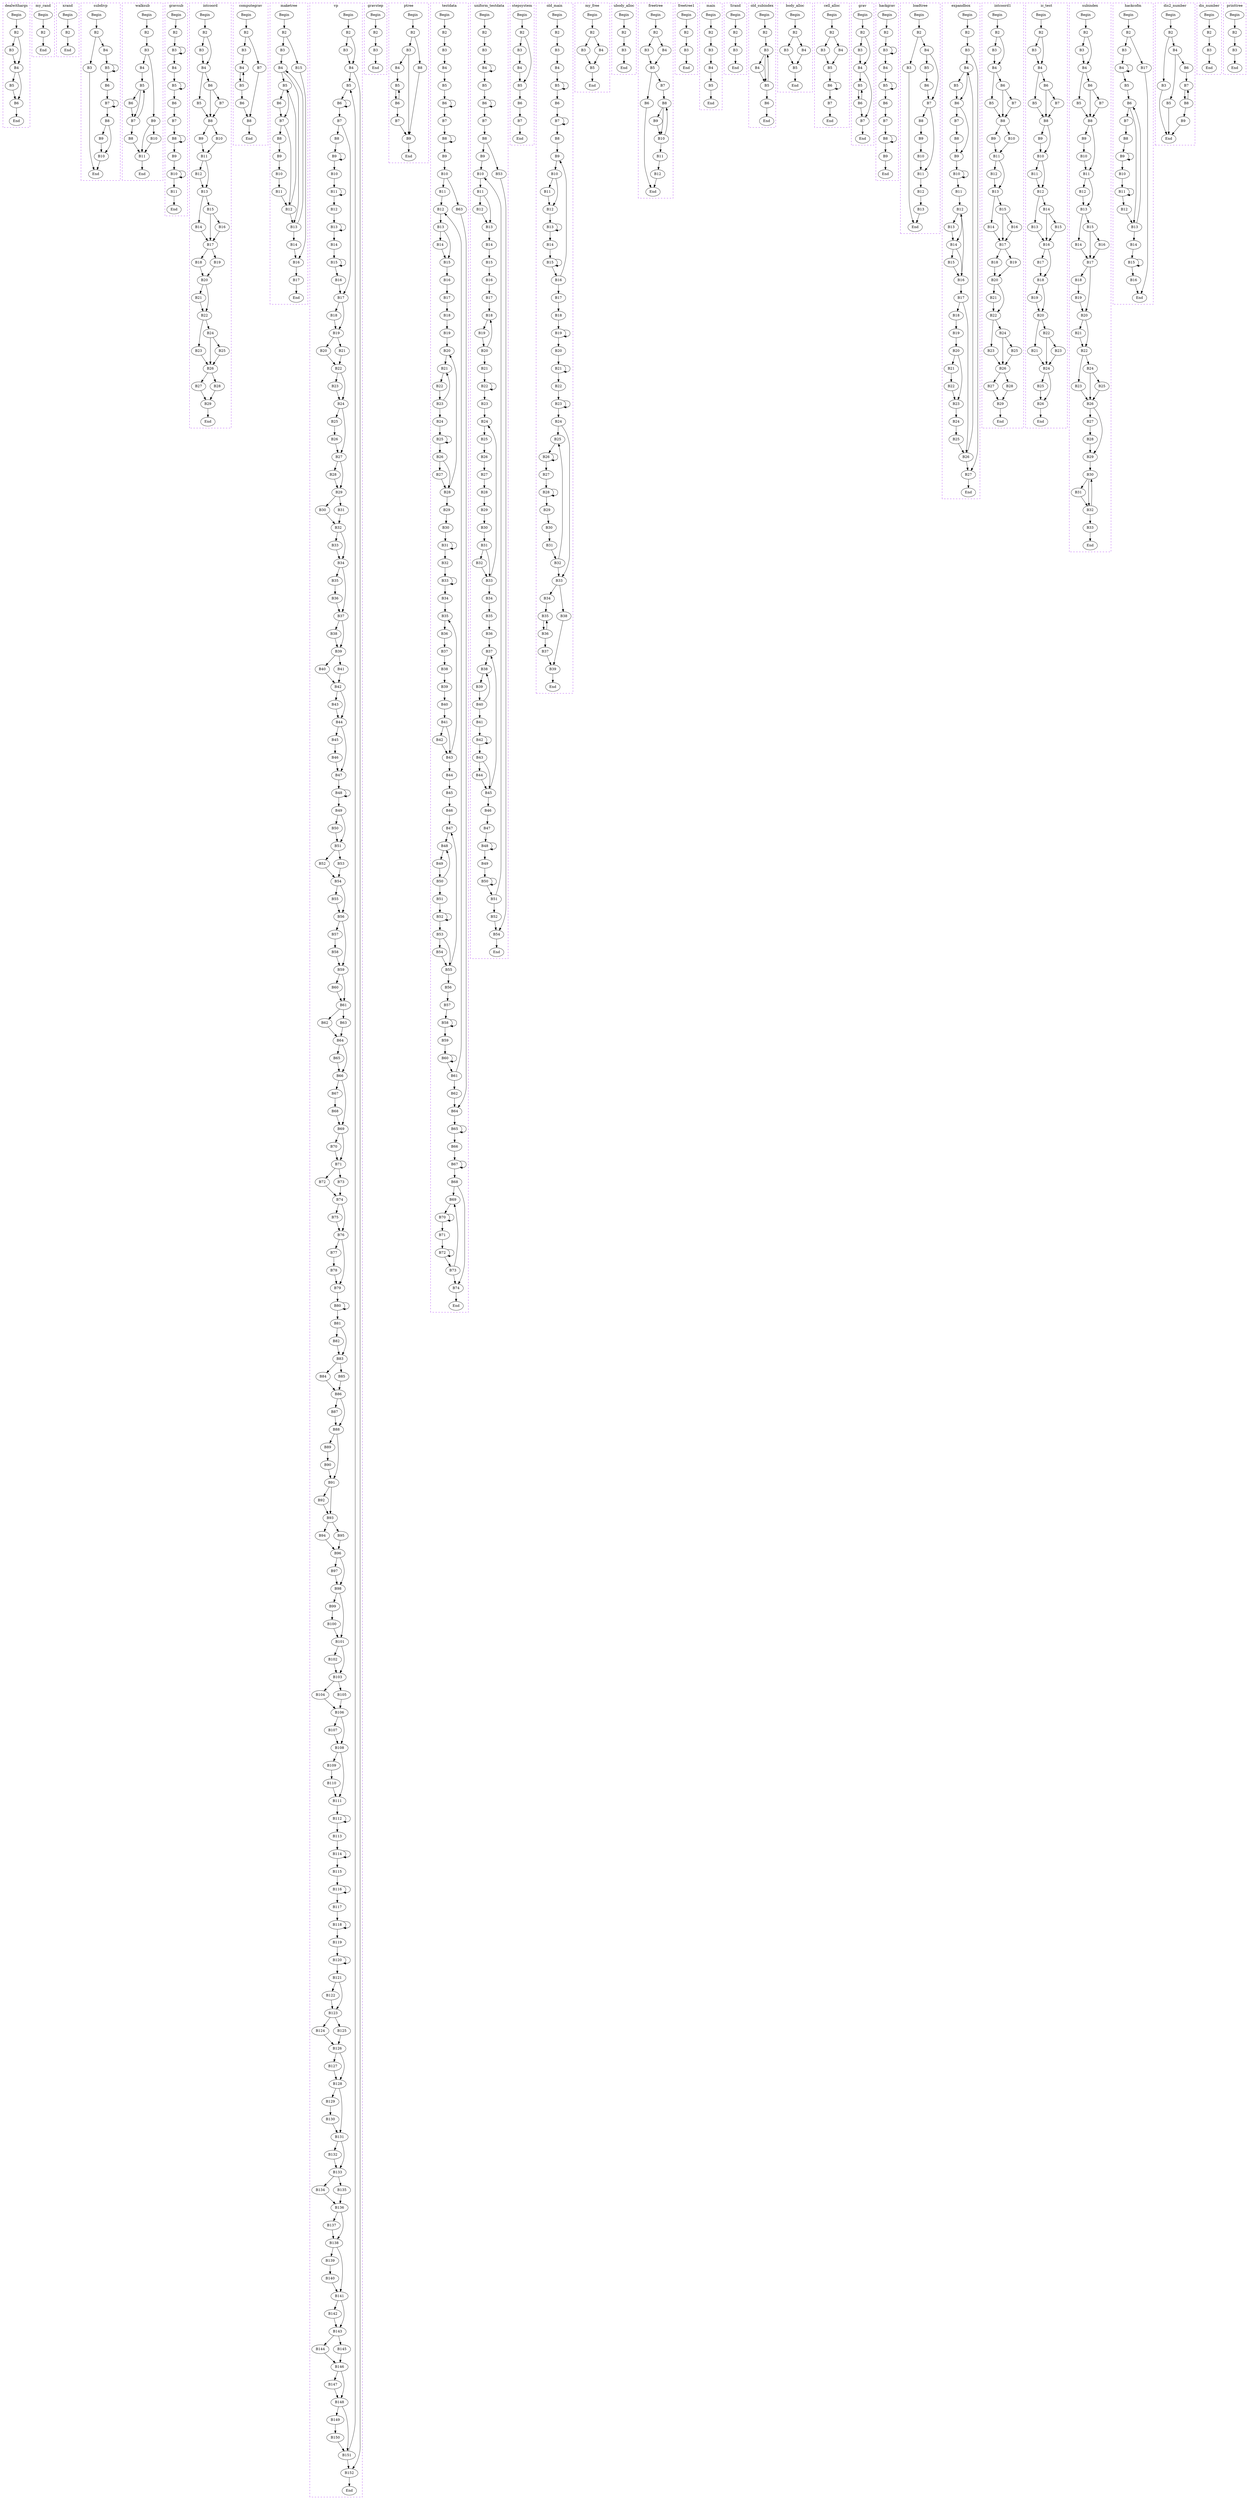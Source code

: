 digraph G{
subgraph cluster_0{
	label = "dealwithargs"	style = "dashed";
	color = purple;
	Node0 [label = "Begin"];
	Node0 -> {Node2 }
	Node1 [label = "End"];
	Node1 -> {}
	Node2 [label = "B2"];
	Node2 -> {Node3 Node4 }
	Node3 [label = "B3"];
	Node3 -> {Node4 }
	Node4 [label = "B4"];
	Node4 -> {Node5 Node6 }
	Node5 [label = "B5"];
	Node5 -> {Node6 }
	Node6 [label = "B6"];
	Node6 -> {Node1 }
 }
subgraph cluster_1{
	label = "my_rand"	style = "dashed";
	color = purple;
	Node7 [label = "Begin"];
	Node7 -> {Node9 }
	Node8 [label = "End"];
	Node8 -> {}
	Node9 [label = "B2"];
	Node9 -> {Node8 }
 }
subgraph cluster_2{
	label = "xrand"	style = "dashed";
	color = purple;
	Node10 [label = "Begin"];
	Node10 -> {Node12 }
	Node11 [label = "End"];
	Node11 -> {}
	Node12 [label = "B2"];
	Node12 -> {Node11 }
 }
subgraph cluster_3{
	label = "subdivp"	style = "dashed";
	color = purple;
	Node13 [label = "Begin"];
	Node13 -> {Node15 }
	Node14 [label = "End"];
	Node14 -> {}
	Node15 [label = "B2"];
	Node15 -> {Node16 Node17 }
	Node16 [label = "B3"];
	Node16 -> {Node14 }
	Node17 [label = "B4"];
	Node17 -> {Node18 }
	Node18 [label = "B5"];
	Node18 -> {Node19 Node18 }
	Node19 [label = "B6"];
	Node19 -> {Node20 }
	Node20 [label = "B7"];
	Node20 -> {Node21 Node20 }
	Node21 [label = "B8"];
	Node21 -> {Node22 Node23 }
	Node22 [label = "B9"];
	Node22 -> {Node23 }
	Node23 [label = "B10"];
	Node23 -> {Node14 }
 }
subgraph cluster_4{
	label = "walksub"	style = "dashed";
	color = purple;
	Node24 [label = "Begin"];
	Node24 -> {Node26 }
	Node25 [label = "End"];
	Node25 -> {}
	Node26 [label = "B2"];
	Node26 -> {Node27 }
	Node27 [label = "B3"];
	Node27 -> {Node28 Node33 }
	Node28 [label = "B4"];
	Node28 -> {Node29 }
	Node29 [label = "B5"];
	Node29 -> {Node30 Node31 }
	Node30 [label = "B6"];
	Node30 -> {Node31 }
	Node31 [label = "B7"];
	Node31 -> {Node32 Node29 }
	Node32 [label = "B8"];
	Node32 -> {Node35 }
	Node33 [label = "B9"];
	Node33 -> {Node34 Node35 }
	Node34 [label = "B10"];
	Node34 -> {Node35 }
	Node35 [label = "B11"];
	Node35 -> {Node25 }
 }
subgraph cluster_5{
	label = "gravsub"	style = "dashed";
	color = purple;
	Node36 [label = "Begin"];
	Node36 -> {Node38 }
	Node37 [label = "End"];
	Node37 -> {}
	Node38 [label = "B2"];
	Node38 -> {Node39 }
	Node39 [label = "B3"];
	Node39 -> {Node40 Node39 }
	Node40 [label = "B4"];
	Node40 -> {Node41 }
	Node41 [label = "B5"];
	Node41 -> {Node42 Node41 }
	Node42 [label = "B6"];
	Node42 -> {Node43 }
	Node43 [label = "B7"];
	Node43 -> {Node44 }
	Node44 [label = "B8"];
	Node44 -> {Node45 Node44 }
	Node45 [label = "B9"];
	Node45 -> {Node46 }
	Node46 [label = "B10"];
	Node46 -> {Node47 Node46 }
	Node47 [label = "B11"];
	Node47 -> {Node37 }
 }
subgraph cluster_6{
	label = "intcoord"	style = "dashed";
	color = purple;
	Node48 [label = "Begin"];
	Node48 -> {Node50 }
	Node49 [label = "End"];
	Node49 -> {}
	Node50 [label = "B2"];
	Node50 -> {Node51 Node52 }
	Node51 [label = "B3"];
	Node51 -> {Node52 }
	Node52 [label = "B4"];
	Node52 -> {Node53 Node54 }
	Node53 [label = "B5"];
	Node53 -> {Node56 }
	Node54 [label = "B6"];
	Node54 -> {Node55 Node56 }
	Node55 [label = "B7"];
	Node55 -> {Node56 }
	Node56 [label = "B8"];
	Node56 -> {Node57 Node58 }
	Node57 [label = "B9"];
	Node57 -> {Node59 }
	Node58 [label = "B10"];
	Node58 -> {Node59 }
	Node59 [label = "B11"];
	Node59 -> {Node60 Node61 }
	Node60 [label = "B12"];
	Node60 -> {Node61 }
	Node61 [label = "B13"];
	Node61 -> {Node62 Node63 }
	Node62 [label = "B14"];
	Node62 -> {Node65 }
	Node63 [label = "B15"];
	Node63 -> {Node64 Node65 }
	Node64 [label = "B16"];
	Node64 -> {Node65 }
	Node65 [label = "B17"];
	Node65 -> {Node66 Node67 }
	Node66 [label = "B18"];
	Node66 -> {Node68 }
	Node67 [label = "B19"];
	Node67 -> {Node68 }
	Node68 [label = "B20"];
	Node68 -> {Node69 Node70 }
	Node69 [label = "B21"];
	Node69 -> {Node70 }
	Node70 [label = "B22"];
	Node70 -> {Node71 Node72 }
	Node71 [label = "B23"];
	Node71 -> {Node74 }
	Node72 [label = "B24"];
	Node72 -> {Node73 Node74 }
	Node73 [label = "B25"];
	Node73 -> {Node74 }
	Node74 [label = "B26"];
	Node74 -> {Node75 Node76 }
	Node75 [label = "B27"];
	Node75 -> {Node77 }
	Node76 [label = "B28"];
	Node76 -> {Node77 }
	Node77 [label = "B29"];
	Node77 -> {Node49 }
 }
subgraph cluster_7{
	label = "computegrav"	style = "dashed";
	color = purple;
	Node78 [label = "Begin"];
	Node78 -> {Node80 }
	Node79 [label = "End"];
	Node79 -> {}
	Node80 [label = "B2"];
	Node80 -> {Node81 Node85 }
	Node81 [label = "B3"];
	Node81 -> {Node82 }
	Node82 [label = "B4"];
	Node82 -> {Node83 }
	Node83 [label = "B5"];
	Node83 -> {Node84 Node82 }
	Node84 [label = "B6"];
	Node84 -> {Node86 }
	Node85 [label = "B7"];
	Node85 -> {Node86 }
	Node86 [label = "B8"];
	Node86 -> {Node79 }
 }
subgraph cluster_8{
	label = "maketree"	style = "dashed";
	color = purple;
	Node87 [label = "Begin"];
	Node87 -> {Node89 }
	Node88 [label = "End"];
	Node88 -> {}
	Node89 [label = "B2"];
	Node89 -> {Node90 Node102 }
	Node90 [label = "B3"];
	Node90 -> {Node91 }
	Node91 [label = "B4"];
	Node91 -> {Node92 Node100 }
	Node92 [label = "B5"];
	Node92 -> {Node93 Node94 }
	Node93 [label = "B6"];
	Node93 -> {Node94 }
	Node94 [label = "B7"];
	Node94 -> {Node95 Node99 }
	Node95 [label = "B8"];
	Node95 -> {Node96 }
	Node96 [label = "B9"];
	Node96 -> {Node97 }
	Node97 [label = "B10"];
	Node97 -> {Node98 }
	Node98 [label = "B11"];
	Node98 -> {Node99 }
	Node99 [label = "B12"];
	Node99 -> {Node100 Node92 }
	Node100 [label = "B13"];
	Node100 -> {Node101 Node91 }
	Node101 [label = "B14"];
	Node101 -> {Node103 }
	Node102 [label = "B15"];
	Node102 -> {Node103 }
	Node103 [label = "B16"];
	Node103 -> {Node104 }
	Node104 [label = "B17"];
	Node104 -> {Node88 }
 }
subgraph cluster_9{
	label = "vp"	style = "dashed";
	color = purple;
	Node105 [label = "Begin"];
	Node105 -> {Node107 }
	Node106 [label = "End"];
	Node106 -> {}
	Node107 [label = "B2"];
	Node107 -> {Node108 Node109 }
	Node108 [label = "B3"];
	Node108 -> {Node109 }
	Node109 [label = "B4"];
	Node109 -> {Node110 Node257 }
	Node110 [label = "B5"];
	Node110 -> {Node111 }
	Node111 [label = "B6"];
	Node111 -> {Node112 Node111 }
	Node112 [label = "B7"];
	Node112 -> {Node113 Node122 }
	Node113 [label = "B8"];
	Node113 -> {Node114 }
	Node114 [label = "B9"];
	Node114 -> {Node115 Node114 }
	Node115 [label = "B10"];
	Node115 -> {Node116 }
	Node116 [label = "B11"];
	Node116 -> {Node117 Node116 }
	Node117 [label = "B12"];
	Node117 -> {Node118 }
	Node118 [label = "B13"];
	Node118 -> {Node119 Node118 }
	Node119 [label = "B14"];
	Node119 -> {Node120 }
	Node120 [label = "B15"];
	Node120 -> {Node121 Node120 }
	Node121 [label = "B16"];
	Node121 -> {Node122 }
	Node122 [label = "B17"];
	Node122 -> {Node123 Node124 }
	Node123 [label = "B18"];
	Node123 -> {Node124 }
	Node124 [label = "B19"];
	Node124 -> {Node125 Node126 }
	Node125 [label = "B20"];
	Node125 -> {Node127 }
	Node126 [label = "B21"];
	Node126 -> {Node127 }
	Node127 [label = "B22"];
	Node127 -> {Node128 Node129 }
	Node128 [label = "B23"];
	Node128 -> {Node129 }
	Node129 [label = "B24"];
	Node129 -> {Node130 Node132 }
	Node130 [label = "B25"];
	Node130 -> {Node131 }
	Node131 [label = "B26"];
	Node131 -> {Node132 }
	Node132 [label = "B27"];
	Node132 -> {Node133 Node134 }
	Node133 [label = "B28"];
	Node133 -> {Node134 }
	Node134 [label = "B29"];
	Node134 -> {Node135 Node136 }
	Node135 [label = "B30"];
	Node135 -> {Node137 }
	Node136 [label = "B31"];
	Node136 -> {Node137 }
	Node137 [label = "B32"];
	Node137 -> {Node138 Node139 }
	Node138 [label = "B33"];
	Node138 -> {Node139 }
	Node139 [label = "B34"];
	Node139 -> {Node140 Node142 }
	Node140 [label = "B35"];
	Node140 -> {Node141 }
	Node141 [label = "B36"];
	Node141 -> {Node142 }
	Node142 [label = "B37"];
	Node142 -> {Node143 Node144 }
	Node143 [label = "B38"];
	Node143 -> {Node144 }
	Node144 [label = "B39"];
	Node144 -> {Node145 Node146 }
	Node145 [label = "B40"];
	Node145 -> {Node147 }
	Node146 [label = "B41"];
	Node146 -> {Node147 }
	Node147 [label = "B42"];
	Node147 -> {Node148 Node149 }
	Node148 [label = "B43"];
	Node148 -> {Node149 }
	Node149 [label = "B44"];
	Node149 -> {Node150 Node152 }
	Node150 [label = "B45"];
	Node150 -> {Node151 }
	Node151 [label = "B46"];
	Node151 -> {Node152 }
	Node152 [label = "B47"];
	Node152 -> {Node153 }
	Node153 [label = "B48"];
	Node153 -> {Node154 Node153 }
	Node154 [label = "B49"];
	Node154 -> {Node155 Node156 }
	Node155 [label = "B50"];
	Node155 -> {Node156 }
	Node156 [label = "B51"];
	Node156 -> {Node157 Node158 }
	Node157 [label = "B52"];
	Node157 -> {Node159 }
	Node158 [label = "B53"];
	Node158 -> {Node159 }
	Node159 [label = "B54"];
	Node159 -> {Node160 Node161 }
	Node160 [label = "B55"];
	Node160 -> {Node161 }
	Node161 [label = "B56"];
	Node161 -> {Node162 Node164 }
	Node162 [label = "B57"];
	Node162 -> {Node163 }
	Node163 [label = "B58"];
	Node163 -> {Node164 }
	Node164 [label = "B59"];
	Node164 -> {Node165 Node166 }
	Node165 [label = "B60"];
	Node165 -> {Node166 }
	Node166 [label = "B61"];
	Node166 -> {Node167 Node168 }
	Node167 [label = "B62"];
	Node167 -> {Node169 }
	Node168 [label = "B63"];
	Node168 -> {Node169 }
	Node169 [label = "B64"];
	Node169 -> {Node170 Node171 }
	Node170 [label = "B65"];
	Node170 -> {Node171 }
	Node171 [label = "B66"];
	Node171 -> {Node172 Node174 }
	Node172 [label = "B67"];
	Node172 -> {Node173 }
	Node173 [label = "B68"];
	Node173 -> {Node174 }
	Node174 [label = "B69"];
	Node174 -> {Node175 Node176 }
	Node175 [label = "B70"];
	Node175 -> {Node176 }
	Node176 [label = "B71"];
	Node176 -> {Node177 Node178 }
	Node177 [label = "B72"];
	Node177 -> {Node179 }
	Node178 [label = "B73"];
	Node178 -> {Node179 }
	Node179 [label = "B74"];
	Node179 -> {Node180 Node181 }
	Node180 [label = "B75"];
	Node180 -> {Node181 }
	Node181 [label = "B76"];
	Node181 -> {Node182 Node184 }
	Node182 [label = "B77"];
	Node182 -> {Node183 }
	Node183 [label = "B78"];
	Node183 -> {Node184 }
	Node184 [label = "B79"];
	Node184 -> {Node185 }
	Node185 [label = "B80"];
	Node185 -> {Node186 Node185 }
	Node186 [label = "B81"];
	Node186 -> {Node187 Node188 }
	Node187 [label = "B82"];
	Node187 -> {Node188 }
	Node188 [label = "B83"];
	Node188 -> {Node189 Node190 }
	Node189 [label = "B84"];
	Node189 -> {Node191 }
	Node190 [label = "B85"];
	Node190 -> {Node191 }
	Node191 [label = "B86"];
	Node191 -> {Node192 Node193 }
	Node192 [label = "B87"];
	Node192 -> {Node193 }
	Node193 [label = "B88"];
	Node193 -> {Node194 Node196 }
	Node194 [label = "B89"];
	Node194 -> {Node195 }
	Node195 [label = "B90"];
	Node195 -> {Node196 }
	Node196 [label = "B91"];
	Node196 -> {Node197 Node198 }
	Node197 [label = "B92"];
	Node197 -> {Node198 }
	Node198 [label = "B93"];
	Node198 -> {Node199 Node200 }
	Node199 [label = "B94"];
	Node199 -> {Node201 }
	Node200 [label = "B95"];
	Node200 -> {Node201 }
	Node201 [label = "B96"];
	Node201 -> {Node202 Node203 }
	Node202 [label = "B97"];
	Node202 -> {Node203 }
	Node203 [label = "B98"];
	Node203 -> {Node204 Node206 }
	Node204 [label = "B99"];
	Node204 -> {Node205 }
	Node205 [label = "B100"];
	Node205 -> {Node206 }
	Node206 [label = "B101"];
	Node206 -> {Node207 Node208 }
	Node207 [label = "B102"];
	Node207 -> {Node208 }
	Node208 [label = "B103"];
	Node208 -> {Node209 Node210 }
	Node209 [label = "B104"];
	Node209 -> {Node211 }
	Node210 [label = "B105"];
	Node210 -> {Node211 }
	Node211 [label = "B106"];
	Node211 -> {Node212 Node213 }
	Node212 [label = "B107"];
	Node212 -> {Node213 }
	Node213 [label = "B108"];
	Node213 -> {Node214 Node216 }
	Node214 [label = "B109"];
	Node214 -> {Node215 }
	Node215 [label = "B110"];
	Node215 -> {Node216 }
	Node216 [label = "B111"];
	Node216 -> {Node217 }
	Node217 [label = "B112"];
	Node217 -> {Node218 Node217 }
	Node218 [label = "B113"];
	Node218 -> {Node219 }
	Node219 [label = "B114"];
	Node219 -> {Node220 Node219 }
	Node220 [label = "B115"];
	Node220 -> {Node221 }
	Node221 [label = "B116"];
	Node221 -> {Node222 Node221 }
	Node222 [label = "B117"];
	Node222 -> {Node223 }
	Node223 [label = "B118"];
	Node223 -> {Node224 Node223 }
	Node224 [label = "B119"];
	Node224 -> {Node225 }
	Node225 [label = "B120"];
	Node225 -> {Node226 Node225 }
	Node226 [label = "B121"];
	Node226 -> {Node227 Node228 }
	Node227 [label = "B122"];
	Node227 -> {Node228 }
	Node228 [label = "B123"];
	Node228 -> {Node229 Node230 }
	Node229 [label = "B124"];
	Node229 -> {Node231 }
	Node230 [label = "B125"];
	Node230 -> {Node231 }
	Node231 [label = "B126"];
	Node231 -> {Node232 Node233 }
	Node232 [label = "B127"];
	Node232 -> {Node233 }
	Node233 [label = "B128"];
	Node233 -> {Node234 Node236 }
	Node234 [label = "B129"];
	Node234 -> {Node235 }
	Node235 [label = "B130"];
	Node235 -> {Node236 }
	Node236 [label = "B131"];
	Node236 -> {Node237 Node238 }
	Node237 [label = "B132"];
	Node237 -> {Node238 }
	Node238 [label = "B133"];
	Node238 -> {Node239 Node240 }
	Node239 [label = "B134"];
	Node239 -> {Node241 }
	Node240 [label = "B135"];
	Node240 -> {Node241 }
	Node241 [label = "B136"];
	Node241 -> {Node242 Node243 }
	Node242 [label = "B137"];
	Node242 -> {Node243 }
	Node243 [label = "B138"];
	Node243 -> {Node244 Node246 }
	Node244 [label = "B139"];
	Node244 -> {Node245 }
	Node245 [label = "B140"];
	Node245 -> {Node246 }
	Node246 [label = "B141"];
	Node246 -> {Node247 Node248 }
	Node247 [label = "B142"];
	Node247 -> {Node248 }
	Node248 [label = "B143"];
	Node248 -> {Node249 Node250 }
	Node249 [label = "B144"];
	Node249 -> {Node251 }
	Node250 [label = "B145"];
	Node250 -> {Node251 }
	Node251 [label = "B146"];
	Node251 -> {Node252 Node253 }
	Node252 [label = "B147"];
	Node252 -> {Node253 }
	Node253 [label = "B148"];
	Node253 -> {Node254 Node256 }
	Node254 [label = "B149"];
	Node254 -> {Node255 }
	Node255 [label = "B150"];
	Node255 -> {Node256 }
	Node256 [label = "B151"];
	Node256 -> {Node257 Node110 }
	Node257 [label = "B152"];
	Node257 -> {Node106 }
 }
subgraph cluster_10{
	label = "gravstep"	style = "dashed";
	color = purple;
	Node258 [label = "Begin"];
	Node258 -> {Node260 }
	Node259 [label = "End"];
	Node259 -> {}
	Node260 [label = "B2"];
	Node260 -> {Node261 }
	Node261 [label = "B3"];
	Node261 -> {Node259 }
 }
subgraph cluster_11{
	label = "ptree"	style = "dashed";
	color = purple;
	Node262 [label = "Begin"];
	Node262 -> {Node264 }
	Node263 [label = "End"];
	Node263 -> {}
	Node264 [label = "B2"];
	Node264 -> {Node265 Node270 }
	Node265 [label = "B3"];
	Node265 -> {Node266 Node271 }
	Node266 [label = "B4"];
	Node266 -> {Node267 }
	Node267 [label = "B5"];
	Node267 -> {Node268 }
	Node268 [label = "B6"];
	Node268 -> {Node269 Node267 }
	Node269 [label = "B7"];
	Node269 -> {Node271 }
	Node270 [label = "B8"];
	Node270 -> {Node271 }
	Node271 [label = "B9"];
	Node271 -> {Node263 }
 }
subgraph cluster_12{
	label = "testdata"	style = "dashed";
	color = purple;
	Node272 [label = "Begin"];
	Node272 -> {Node274 }
	Node273 [label = "End"];
	Node273 -> {}
	Node274 [label = "B2"];
	Node274 -> {Node275 }
	Node275 [label = "B3"];
	Node275 -> {Node276 }
	Node276 [label = "B4"];
	Node276 -> {Node277 }
	Node277 [label = "B5"];
	Node277 -> {Node278 }
	Node278 [label = "B6"];
	Node278 -> {Node279 Node278 }
	Node279 [label = "B7"];
	Node279 -> {Node280 }
	Node280 [label = "B8"];
	Node280 -> {Node281 Node280 }
	Node281 [label = "B9"];
	Node281 -> {Node282 }
	Node282 [label = "B10"];
	Node282 -> {Node283 Node335 }
	Node283 [label = "B11"];
	Node283 -> {Node284 }
	Node284 [label = "B12"];
	Node284 -> {Node285 }
	Node285 [label = "B13"];
	Node285 -> {Node286 Node287 }
	Node286 [label = "B14"];
	Node286 -> {Node287 }
	Node287 [label = "B15"];
	Node287 -> {Node288 }
	Node288 [label = "B16"];
	Node288 -> {Node289 }
	Node289 [label = "B17"];
	Node289 -> {Node290 }
	Node290 [label = "B18"];
	Node290 -> {Node291 }
	Node291 [label = "B19"];
	Node291 -> {Node292 }
	Node292 [label = "B20"];
	Node292 -> {Node293 }
	Node293 [label = "B21"];
	Node293 -> {Node294 }
	Node294 [label = "B22"];
	Node294 -> {Node295 }
	Node295 [label = "B23"];
	Node295 -> {Node296 Node293 }
	Node296 [label = "B24"];
	Node296 -> {Node297 }
	Node297 [label = "B25"];
	Node297 -> {Node298 Node297 }
	Node298 [label = "B26"];
	Node298 -> {Node299 Node300 }
	Node299 [label = "B27"];
	Node299 -> {Node300 }
	Node300 [label = "B28"];
	Node300 -> {Node301 Node292 }
	Node301 [label = "B29"];
	Node301 -> {Node302 }
	Node302 [label = "B30"];
	Node302 -> {Node303 }
	Node303 [label = "B31"];
	Node303 -> {Node304 Node303 }
	Node304 [label = "B32"];
	Node304 -> {Node305 }
	Node305 [label = "B33"];
	Node305 -> {Node306 Node305 }
	Node306 [label = "B34"];
	Node306 -> {Node307 }
	Node307 [label = "B35"];
	Node307 -> {Node308 }
	Node308 [label = "B36"];
	Node308 -> {Node309 }
	Node309 [label = "B37"];
	Node309 -> {Node310 }
	Node310 [label = "B38"];
	Node310 -> {Node311 }
	Node311 [label = "B39"];
	Node311 -> {Node312 }
	Node312 [label = "B40"];
	Node312 -> {Node313 }
	Node313 [label = "B41"];
	Node313 -> {Node314 Node315 }
	Node314 [label = "B42"];
	Node314 -> {Node315 }
	Node315 [label = "B43"];
	Node315 -> {Node316 Node307 }
	Node316 [label = "B44"];
	Node316 -> {Node317 }
	Node317 [label = "B45"];
	Node317 -> {Node318 }
	Node318 [label = "B46"];
	Node318 -> {Node319 }
	Node319 [label = "B47"];
	Node319 -> {Node320 }
	Node320 [label = "B48"];
	Node320 -> {Node321 }
	Node321 [label = "B49"];
	Node321 -> {Node322 }
	Node322 [label = "B50"];
	Node322 -> {Node323 Node320 }
	Node323 [label = "B51"];
	Node323 -> {Node324 }
	Node324 [label = "B52"];
	Node324 -> {Node325 Node324 }
	Node325 [label = "B53"];
	Node325 -> {Node326 Node327 }
	Node326 [label = "B54"];
	Node326 -> {Node327 }
	Node327 [label = "B55"];
	Node327 -> {Node328 Node319 }
	Node328 [label = "B56"];
	Node328 -> {Node329 }
	Node329 [label = "B57"];
	Node329 -> {Node330 }
	Node330 [label = "B58"];
	Node330 -> {Node331 Node330 }
	Node331 [label = "B59"];
	Node331 -> {Node332 }
	Node332 [label = "B60"];
	Node332 -> {Node333 Node332 }
	Node333 [label = "B61"];
	Node333 -> {Node334 Node284 }
	Node334 [label = "B62"];
	Node334 -> {Node336 }
	Node335 [label = "B63"];
	Node335 -> {Node336 }
	Node336 [label = "B64"];
	Node336 -> {Node337 }
	Node337 [label = "B65"];
	Node337 -> {Node338 Node337 }
	Node338 [label = "B66"];
	Node338 -> {Node339 }
	Node339 [label = "B67"];
	Node339 -> {Node340 Node339 }
	Node340 [label = "B68"];
	Node340 -> {Node341 Node346 }
	Node341 [label = "B69"];
	Node341 -> {Node342 }
	Node342 [label = "B70"];
	Node342 -> {Node343 Node342 }
	Node343 [label = "B71"];
	Node343 -> {Node344 }
	Node344 [label = "B72"];
	Node344 -> {Node345 Node344 }
	Node345 [label = "B73"];
	Node345 -> {Node346 Node341 }
	Node346 [label = "B74"];
	Node346 -> {Node273 }
 }
subgraph cluster_13{
	label = "uniform_testdata"	style = "dashed";
	color = purple;
	Node347 [label = "Begin"];
	Node347 -> {Node349 }
	Node348 [label = "End"];
	Node348 -> {}
	Node349 [label = "B2"];
	Node349 -> {Node350 }
	Node350 [label = "B3"];
	Node350 -> {Node351 }
	Node351 [label = "B4"];
	Node351 -> {Node352 Node351 }
	Node352 [label = "B5"];
	Node352 -> {Node353 }
	Node353 [label = "B6"];
	Node353 -> {Node354 Node353 }
	Node354 [label = "B7"];
	Node354 -> {Node355 }
	Node355 [label = "B8"];
	Node355 -> {Node356 Node400 }
	Node356 [label = "B9"];
	Node356 -> {Node357 }
	Node357 [label = "B10"];
	Node357 -> {Node358 }
	Node358 [label = "B11"];
	Node358 -> {Node359 Node360 }
	Node359 [label = "B12"];
	Node359 -> {Node360 }
	Node360 [label = "B13"];
	Node360 -> {Node361 }
	Node361 [label = "B14"];
	Node361 -> {Node362 }
	Node362 [label = "B15"];
	Node362 -> {Node363 }
	Node363 [label = "B16"];
	Node363 -> {Node364 }
	Node364 [label = "B17"];
	Node364 -> {Node365 }
	Node365 [label = "B18"];
	Node365 -> {Node366 }
	Node366 [label = "B19"];
	Node366 -> {Node367 }
	Node367 [label = "B20"];
	Node367 -> {Node368 Node365 }
	Node368 [label = "B21"];
	Node368 -> {Node369 }
	Node369 [label = "B22"];
	Node369 -> {Node370 Node369 }
	Node370 [label = "B23"];
	Node370 -> {Node371 }
	Node371 [label = "B24"];
	Node371 -> {Node372 }
	Node372 [label = "B25"];
	Node372 -> {Node373 }
	Node373 [label = "B26"];
	Node373 -> {Node374 }
	Node374 [label = "B27"];
	Node374 -> {Node375 }
	Node375 [label = "B28"];
	Node375 -> {Node376 }
	Node376 [label = "B29"];
	Node376 -> {Node377 }
	Node377 [label = "B30"];
	Node377 -> {Node378 }
	Node378 [label = "B31"];
	Node378 -> {Node379 Node380 }
	Node379 [label = "B32"];
	Node379 -> {Node380 }
	Node380 [label = "B33"];
	Node380 -> {Node381 Node371 }
	Node381 [label = "B34"];
	Node381 -> {Node382 }
	Node382 [label = "B35"];
	Node382 -> {Node383 }
	Node383 [label = "B36"];
	Node383 -> {Node384 }
	Node384 [label = "B37"];
	Node384 -> {Node385 }
	Node385 [label = "B38"];
	Node385 -> {Node386 }
	Node386 [label = "B39"];
	Node386 -> {Node387 }
	Node387 [label = "B40"];
	Node387 -> {Node388 Node385 }
	Node388 [label = "B41"];
	Node388 -> {Node389 }
	Node389 [label = "B42"];
	Node389 -> {Node390 Node389 }
	Node390 [label = "B43"];
	Node390 -> {Node391 Node392 }
	Node391 [label = "B44"];
	Node391 -> {Node392 }
	Node392 [label = "B45"];
	Node392 -> {Node393 Node384 }
	Node393 [label = "B46"];
	Node393 -> {Node394 }
	Node394 [label = "B47"];
	Node394 -> {Node395 }
	Node395 [label = "B48"];
	Node395 -> {Node396 Node395 }
	Node396 [label = "B49"];
	Node396 -> {Node397 }
	Node397 [label = "B50"];
	Node397 -> {Node398 Node397 }
	Node398 [label = "B51"];
	Node398 -> {Node399 Node357 }
	Node399 [label = "B52"];
	Node399 -> {Node401 }
	Node400 [label = "B53"];
	Node400 -> {Node401 }
	Node401 [label = "B54"];
	Node401 -> {Node348 }
 }
subgraph cluster_14{
	label = "stepsystem"	style = "dashed";
	color = purple;
	Node402 [label = "Begin"];
	Node402 -> {Node404 }
	Node403 [label = "End"];
	Node403 -> {}
	Node404 [label = "B2"];
	Node404 -> {Node405 Node407 }
	Node405 [label = "B3"];
	Node405 -> {Node406 }
	Node406 [label = "B4"];
	Node406 -> {Node407 }
	Node407 [label = "B5"];
	Node407 -> {Node408 }
	Node408 [label = "B6"];
	Node408 -> {Node409 }
	Node409 [label = "B7"];
	Node409 -> {Node403 }
 }
subgraph cluster_15{
	label = "old_main"	style = "dashed";
	color = purple;
	Node410 [label = "Begin"];
	Node410 -> {Node412 }
	Node411 [label = "End"];
	Node411 -> {}
	Node412 [label = "B2"];
	Node412 -> {Node413 }
	Node413 [label = "B3"];
	Node413 -> {Node414 }
	Node414 [label = "B4"];
	Node414 -> {Node415 }
	Node415 [label = "B5"];
	Node415 -> {Node416 Node415 }
	Node416 [label = "B6"];
	Node416 -> {Node417 }
	Node417 [label = "B7"];
	Node417 -> {Node418 Node417 }
	Node418 [label = "B8"];
	Node418 -> {Node419 }
	Node419 [label = "B9"];
	Node419 -> {Node420 }
	Node420 [label = "B10"];
	Node420 -> {Node421 Node422 }
	Node421 [label = "B11"];
	Node421 -> {Node422 }
	Node422 [label = "B12"];
	Node422 -> {Node423 }
	Node423 [label = "B13"];
	Node423 -> {Node424 Node423 }
	Node424 [label = "B14"];
	Node424 -> {Node425 }
	Node425 [label = "B15"];
	Node425 -> {Node426 Node425 }
	Node426 [label = "B16"];
	Node426 -> {Node427 Node419 }
	Node427 [label = "B17"];
	Node427 -> {Node428 }
	Node428 [label = "B18"];
	Node428 -> {Node429 }
	Node429 [label = "B19"];
	Node429 -> {Node430 Node429 }
	Node430 [label = "B20"];
	Node430 -> {Node431 }
	Node431 [label = "B21"];
	Node431 -> {Node432 Node431 }
	Node432 [label = "B22"];
	Node432 -> {Node433 }
	Node433 [label = "B23"];
	Node433 -> {Node434 Node433 }
	Node434 [label = "B24"];
	Node434 -> {Node435 Node443 }
	Node435 [label = "B25"];
	Node435 -> {Node436 }
	Node436 [label = "B26"];
	Node436 -> {Node437 Node436 }
	Node437 [label = "B27"];
	Node437 -> {Node438 }
	Node438 [label = "B28"];
	Node438 -> {Node439 Node438 }
	Node439 [label = "B29"];
	Node439 -> {Node440 }
	Node440 [label = "B30"];
	Node440 -> {Node441 }
	Node441 [label = "B31"];
	Node441 -> {Node442 }
	Node442 [label = "B32"];
	Node442 -> {Node443 Node435 }
	Node443 [label = "B33"];
	Node443 -> {Node444 Node448 }
	Node444 [label = "B34"];
	Node444 -> {Node445 }
	Node445 [label = "B35"];
	Node445 -> {Node446 }
	Node446 [label = "B36"];
	Node446 -> {Node447 Node445 }
	Node447 [label = "B37"];
	Node447 -> {Node449 }
	Node448 [label = "B38"];
	Node448 -> {Node449 }
	Node449 [label = "B39"];
	Node449 -> {Node411 }
 }
subgraph cluster_16{
	label = "my_free"	style = "dashed";
	color = purple;
	Node450 [label = "Begin"];
	Node450 -> {Node452 }
	Node451 [label = "End"];
	Node451 -> {}
	Node452 [label = "B2"];
	Node452 -> {Node453 Node454 }
	Node453 [label = "B3"];
	Node453 -> {Node455 }
	Node454 [label = "B4"];
	Node454 -> {Node455 }
	Node455 [label = "B5"];
	Node455 -> {Node451 }
 }
subgraph cluster_17{
	label = "ubody_alloc"	style = "dashed";
	color = purple;
	Node456 [label = "Begin"];
	Node456 -> {Node458 }
	Node457 [label = "End"];
	Node457 -> {}
	Node458 [label = "B2"];
	Node458 -> {Node459 }
	Node459 [label = "B3"];
	Node459 -> {Node457 }
 }
subgraph cluster_18{
	label = "freetree"	style = "dashed";
	color = purple;
	Node460 [label = "Begin"];
	Node460 -> {Node462 }
	Node461 [label = "End"];
	Node461 -> {}
	Node462 [label = "B2"];
	Node462 -> {Node463 Node464 }
	Node463 [label = "B3"];
	Node463 -> {Node465 }
	Node464 [label = "B4"];
	Node464 -> {Node465 }
	Node465 [label = "B5"];
	Node465 -> {Node466 Node467 }
	Node466 [label = "B6"];
	Node466 -> {Node461 }
	Node467 [label = "B7"];
	Node467 -> {Node468 }
	Node468 [label = "B8"];
	Node468 -> {Node469 Node470 }
	Node469 [label = "B9"];
	Node469 -> {Node470 }
	Node470 [label = "B10"];
	Node470 -> {Node471 Node468 }
	Node471 [label = "B11"];
	Node471 -> {Node472 }
	Node472 [label = "B12"];
	Node472 -> {Node461 }
 }
subgraph cluster_19{
	label = "freetree1"	style = "dashed";
	color = purple;
	Node473 [label = "Begin"];
	Node473 -> {Node475 }
	Node474 [label = "End"];
	Node474 -> {}
	Node475 [label = "B2"];
	Node475 -> {Node476 }
	Node476 [label = "B3"];
	Node476 -> {Node474 }
 }
subgraph cluster_20{
	label = "main"	style = "dashed";
	color = purple;
	Node477 [label = "Begin"];
	Node477 -> {Node479 }
	Node478 [label = "End"];
	Node478 -> {}
	Node479 [label = "B2"];
	Node479 -> {Node480 }
	Node480 [label = "B3"];
	Node480 -> {Node481 }
	Node481 [label = "B4"];
	Node481 -> {Node482 }
	Node482 [label = "B5"];
	Node482 -> {Node478 }
 }
subgraph cluster_21{
	label = "Srand"	style = "dashed";
	color = purple;
	Node483 [label = "Begin"];
	Node483 -> {Node485 }
	Node484 [label = "End"];
	Node484 -> {}
	Node485 [label = "B2"];
	Node485 -> {Node486 }
	Node486 [label = "B3"];
	Node486 -> {Node484 }
 }
subgraph cluster_22{
	label = "old_subindex"	style = "dashed";
	color = purple;
	Node487 [label = "Begin"];
	Node487 -> {Node489 }
	Node488 [label = "End"];
	Node488 -> {}
	Node489 [label = "B2"];
	Node489 -> {Node490 }
	Node490 [label = "B3"];
	Node490 -> {Node491 Node492 }
	Node491 [label = "B4"];
	Node491 -> {Node492 }
	Node492 [label = "B5"];
	Node492 -> {Node493 Node490 }
	Node493 [label = "B6"];
	Node493 -> {Node488 }
 }
subgraph cluster_23{
	label = "body_alloc"	style = "dashed";
	color = purple;
	Node494 [label = "Begin"];
	Node494 -> {Node496 }
	Node495 [label = "End"];
	Node495 -> {}
	Node496 [label = "B2"];
	Node496 -> {Node497 Node498 }
	Node497 [label = "B3"];
	Node497 -> {Node499 }
	Node498 [label = "B4"];
	Node498 -> {Node499 }
	Node499 [label = "B5"];
	Node499 -> {Node495 }
 }
subgraph cluster_24{
	label = "cell_alloc"	style = "dashed";
	color = purple;
	Node500 [label = "Begin"];
	Node500 -> {Node502 }
	Node501 [label = "End"];
	Node501 -> {}
	Node502 [label = "B2"];
	Node502 -> {Node503 Node504 }
	Node503 [label = "B3"];
	Node503 -> {Node505 }
	Node504 [label = "B4"];
	Node504 -> {Node505 }
	Node505 [label = "B5"];
	Node505 -> {Node506 }
	Node506 [label = "B6"];
	Node506 -> {Node507 Node506 }
	Node507 [label = "B7"];
	Node507 -> {Node501 }
 }
subgraph cluster_25{
	label = "grav"	style = "dashed";
	color = purple;
	Node508 [label = "Begin"];
	Node508 -> {Node510 }
	Node509 [label = "End"];
	Node509 -> {}
	Node510 [label = "B2"];
	Node510 -> {Node511 Node512 }
	Node511 [label = "B3"];
	Node511 -> {Node512 }
	Node512 [label = "B4"];
	Node512 -> {Node513 Node515 }
	Node513 [label = "B5"];
	Node513 -> {Node514 }
	Node514 [label = "B6"];
	Node514 -> {Node515 Node513 }
	Node515 [label = "B7"];
	Node515 -> {Node509 }
 }
subgraph cluster_26{
	label = "hackgrav"	style = "dashed";
	color = purple;
	Node516 [label = "Begin"];
	Node516 -> {Node518 }
	Node517 [label = "End"];
	Node517 -> {}
	Node518 [label = "B2"];
	Node518 -> {Node519 }
	Node519 [label = "B3"];
	Node519 -> {Node520 Node519 }
	Node520 [label = "B4"];
	Node520 -> {Node521 }
	Node521 [label = "B5"];
	Node521 -> {Node522 Node521 }
	Node522 [label = "B6"];
	Node522 -> {Node523 }
	Node523 [label = "B7"];
	Node523 -> {Node524 }
	Node524 [label = "B8"];
	Node524 -> {Node525 Node524 }
	Node525 [label = "B9"];
	Node525 -> {Node517 }
 }
subgraph cluster_27{
	label = "loadtree"	style = "dashed";
	color = purple;
	Node526 [label = "Begin"];
	Node526 -> {Node528 }
	Node527 [label = "End"];
	Node527 -> {}
	Node528 [label = "B2"];
	Node528 -> {Node529 Node530 }
	Node529 [label = "B3"];
	Node529 -> {Node527 }
	Node530 [label = "B4"];
	Node530 -> {Node531 Node533 }
	Node531 [label = "B5"];
	Node531 -> {Node532 }
	Node532 [label = "B6"];
	Node532 -> {Node533 }
	Node533 [label = "B7"];
	Node533 -> {Node534 Node537 }
	Node534 [label = "B8"];
	Node534 -> {Node535 }
	Node535 [label = "B9"];
	Node535 -> {Node536 }
	Node536 [label = "B10"];
	Node536 -> {Node537 }
	Node537 [label = "B11"];
	Node537 -> {Node538 }
	Node538 [label = "B12"];
	Node538 -> {Node539 }
	Node539 [label = "B13"];
	Node539 -> {Node527 }
 }
subgraph cluster_28{
	label = "expandbox"	style = "dashed";
	color = purple;
	Node540 [label = "Begin"];
	Node540 -> {Node542 }
	Node541 [label = "End"];
	Node541 -> {}
	Node542 [label = "B2"];
	Node542 -> {Node543 }
	Node543 [label = "B3"];
	Node543 -> {Node544 Node567 }
	Node544 [label = "B4"];
	Node544 -> {Node545 Node546 }
	Node545 [label = "B5"];
	Node545 -> {Node546 }
	Node546 [label = "B6"];
	Node546 -> {Node547 Node549 }
	Node547 [label = "B7"];
	Node547 -> {Node548 }
	Node548 [label = "B8"];
	Node548 -> {Node549 }
	Node549 [label = "B9"];
	Node549 -> {Node550 }
	Node550 [label = "B10"];
	Node550 -> {Node551 Node550 }
	Node551 [label = "B11"];
	Node551 -> {Node552 }
	Node552 [label = "B12"];
	Node552 -> {Node553 Node554 }
	Node553 [label = "B13"];
	Node553 -> {Node554 }
	Node554 [label = "B14"];
	Node554 -> {Node555 Node556 }
	Node555 [label = "B15"];
	Node555 -> {Node556 }
	Node556 [label = "B16"];
	Node556 -> {Node557 Node552 }
	Node557 [label = "B17"];
	Node557 -> {Node558 Node566 }
	Node558 [label = "B18"];
	Node558 -> {Node559 }
	Node559 [label = "B19"];
	Node559 -> {Node560 }
	Node560 [label = "B20"];
	Node560 -> {Node561 Node563 }
	Node561 [label = "B21"];
	Node561 -> {Node562 }
	Node562 [label = "B22"];
	Node562 -> {Node563 }
	Node563 [label = "B23"];
	Node563 -> {Node564 }
	Node564 [label = "B24"];
	Node564 -> {Node565 }
	Node565 [label = "B25"];
	Node565 -> {Node566 }
	Node566 [label = "B26"];
	Node566 -> {Node567 Node544 }
	Node567 [label = "B27"];
	Node567 -> {Node541 }
 }
subgraph cluster_29{
	label = "intcoord1"	style = "dashed";
	color = purple;
	Node568 [label = "Begin"];
	Node568 -> {Node570 }
	Node569 [label = "End"];
	Node569 -> {}
	Node570 [label = "B2"];
	Node570 -> {Node571 Node572 }
	Node571 [label = "B3"];
	Node571 -> {Node572 }
	Node572 [label = "B4"];
	Node572 -> {Node573 Node574 }
	Node573 [label = "B5"];
	Node573 -> {Node576 }
	Node574 [label = "B6"];
	Node574 -> {Node575 Node576 }
	Node575 [label = "B7"];
	Node575 -> {Node576 }
	Node576 [label = "B8"];
	Node576 -> {Node577 Node578 }
	Node577 [label = "B9"];
	Node577 -> {Node579 }
	Node578 [label = "B10"];
	Node578 -> {Node579 }
	Node579 [label = "B11"];
	Node579 -> {Node580 Node581 }
	Node580 [label = "B12"];
	Node580 -> {Node581 }
	Node581 [label = "B13"];
	Node581 -> {Node582 Node583 }
	Node582 [label = "B14"];
	Node582 -> {Node585 }
	Node583 [label = "B15"];
	Node583 -> {Node584 Node585 }
	Node584 [label = "B16"];
	Node584 -> {Node585 }
	Node585 [label = "B17"];
	Node585 -> {Node586 Node587 }
	Node586 [label = "B18"];
	Node586 -> {Node588 }
	Node587 [label = "B19"];
	Node587 -> {Node588 }
	Node588 [label = "B20"];
	Node588 -> {Node589 Node590 }
	Node589 [label = "B21"];
	Node589 -> {Node590 }
	Node590 [label = "B22"];
	Node590 -> {Node591 Node592 }
	Node591 [label = "B23"];
	Node591 -> {Node594 }
	Node592 [label = "B24"];
	Node592 -> {Node593 Node594 }
	Node593 [label = "B25"];
	Node593 -> {Node594 }
	Node594 [label = "B26"];
	Node594 -> {Node595 Node596 }
	Node595 [label = "B27"];
	Node595 -> {Node597 }
	Node596 [label = "B28"];
	Node596 -> {Node597 }
	Node597 [label = "B29"];
	Node597 -> {Node569 }
 }
subgraph cluster_30{
	label = "ic_test"	style = "dashed";
	color = purple;
	Node598 [label = "Begin"];
	Node598 -> {Node600 }
	Node599 [label = "End"];
	Node599 -> {}
	Node600 [label = "B2"];
	Node600 -> {Node601 Node602 }
	Node601 [label = "B3"];
	Node601 -> {Node602 }
	Node602 [label = "B4"];
	Node602 -> {Node603 Node604 }
	Node603 [label = "B5"];
	Node603 -> {Node606 }
	Node604 [label = "B6"];
	Node604 -> {Node605 Node606 }
	Node605 [label = "B7"];
	Node605 -> {Node606 }
	Node606 [label = "B8"];
	Node606 -> {Node607 Node608 }
	Node607 [label = "B9"];
	Node607 -> {Node608 }
	Node608 [label = "B10"];
	Node608 -> {Node609 Node610 }
	Node609 [label = "B11"];
	Node609 -> {Node610 }
	Node610 [label = "B12"];
	Node610 -> {Node611 Node612 }
	Node611 [label = "B13"];
	Node611 -> {Node614 }
	Node612 [label = "B14"];
	Node612 -> {Node613 Node614 }
	Node613 [label = "B15"];
	Node613 -> {Node614 }
	Node614 [label = "B16"];
	Node614 -> {Node615 Node616 }
	Node615 [label = "B17"];
	Node615 -> {Node616 }
	Node616 [label = "B18"];
	Node616 -> {Node617 Node618 }
	Node617 [label = "B19"];
	Node617 -> {Node618 }
	Node618 [label = "B20"];
	Node618 -> {Node619 Node620 }
	Node619 [label = "B21"];
	Node619 -> {Node622 }
	Node620 [label = "B22"];
	Node620 -> {Node621 Node622 }
	Node621 [label = "B23"];
	Node621 -> {Node622 }
	Node622 [label = "B24"];
	Node622 -> {Node623 Node624 }
	Node623 [label = "B25"];
	Node623 -> {Node624 }
	Node624 [label = "B26"];
	Node624 -> {Node599 }
 }
subgraph cluster_31{
	label = "subindex"	style = "dashed";
	color = purple;
	Node625 [label = "Begin"];
	Node625 -> {Node627 }
	Node626 [label = "End"];
	Node626 -> {}
	Node627 [label = "B2"];
	Node627 -> {Node628 Node629 }
	Node628 [label = "B3"];
	Node628 -> {Node629 }
	Node629 [label = "B4"];
	Node629 -> {Node630 Node631 }
	Node630 [label = "B5"];
	Node630 -> {Node633 }
	Node631 [label = "B6"];
	Node631 -> {Node632 Node633 }
	Node632 [label = "B7"];
	Node632 -> {Node633 }
	Node633 [label = "B8"];
	Node633 -> {Node634 Node636 }
	Node634 [label = "B9"];
	Node634 -> {Node635 }
	Node635 [label = "B10"];
	Node635 -> {Node636 }
	Node636 [label = "B11"];
	Node636 -> {Node637 Node638 }
	Node637 [label = "B12"];
	Node637 -> {Node638 }
	Node638 [label = "B13"];
	Node638 -> {Node639 Node640 }
	Node639 [label = "B14"];
	Node639 -> {Node642 }
	Node640 [label = "B15"];
	Node640 -> {Node641 Node642 }
	Node641 [label = "B16"];
	Node641 -> {Node642 }
	Node642 [label = "B17"];
	Node642 -> {Node643 Node645 }
	Node643 [label = "B18"];
	Node643 -> {Node644 }
	Node644 [label = "B19"];
	Node644 -> {Node645 }
	Node645 [label = "B20"];
	Node645 -> {Node646 Node647 }
	Node646 [label = "B21"];
	Node646 -> {Node647 }
	Node647 [label = "B22"];
	Node647 -> {Node648 Node649 }
	Node648 [label = "B23"];
	Node648 -> {Node651 }
	Node649 [label = "B24"];
	Node649 -> {Node650 Node651 }
	Node650 [label = "B25"];
	Node650 -> {Node651 }
	Node651 [label = "B26"];
	Node651 -> {Node652 Node654 }
	Node652 [label = "B27"];
	Node652 -> {Node653 }
	Node653 [label = "B28"];
	Node653 -> {Node654 }
	Node654 [label = "B29"];
	Node654 -> {Node655 }
	Node655 [label = "B30"];
	Node655 -> {Node656 Node657 }
	Node656 [label = "B31"];
	Node656 -> {Node657 }
	Node657 [label = "B32"];
	Node657 -> {Node658 Node655 }
	Node658 [label = "B33"];
	Node658 -> {Node626 }
 }
subgraph cluster_32{
	label = "hackcofm"	style = "dashed";
	color = purple;
	Node659 [label = "Begin"];
	Node659 -> {Node661 }
	Node660 [label = "End"];
	Node660 -> {}
	Node661 [label = "B2"];
	Node661 -> {Node662 Node676 }
	Node662 [label = "B3"];
	Node662 -> {Node663 }
	Node663 [label = "B4"];
	Node663 -> {Node664 Node663 }
	Node664 [label = "B5"];
	Node664 -> {Node665 }
	Node665 [label = "B6"];
	Node665 -> {Node666 Node672 }
	Node666 [label = "B7"];
	Node666 -> {Node667 }
	Node667 [label = "B8"];
	Node667 -> {Node668 }
	Node668 [label = "B9"];
	Node668 -> {Node669 Node668 }
	Node669 [label = "B10"];
	Node669 -> {Node670 }
	Node670 [label = "B11"];
	Node670 -> {Node671 Node670 }
	Node671 [label = "B12"];
	Node671 -> {Node672 }
	Node672 [label = "B13"];
	Node672 -> {Node673 Node665 }
	Node673 [label = "B14"];
	Node673 -> {Node674 }
	Node674 [label = "B15"];
	Node674 -> {Node675 Node674 }
	Node675 [label = "B16"];
	Node675 -> {Node660 }
	Node676 [label = "B17"];
	Node676 -> {Node660 }
 }
subgraph cluster_33{
	label = "dis2_number"	style = "dashed";
	color = purple;
	Node677 [label = "Begin"];
	Node677 -> {Node679 }
	Node678 [label = "End"];
	Node678 -> {}
	Node679 [label = "B2"];
	Node679 -> {Node680 Node681 }
	Node680 [label = "B3"];
	Node680 -> {Node678 }
	Node681 [label = "B4"];
	Node681 -> {Node682 Node683 }
	Node682 [label = "B5"];
	Node682 -> {Node678 }
	Node683 [label = "B6"];
	Node683 -> {Node684 }
	Node684 [label = "B7"];
	Node684 -> {Node685 }
	Node685 [label = "B8"];
	Node685 -> {Node686 Node684 }
	Node686 [label = "B9"];
	Node686 -> {Node678 }
 }
subgraph cluster_34{
	label = "dis_number"	style = "dashed";
	color = purple;
	Node687 [label = "Begin"];
	Node687 -> {Node689 }
	Node688 [label = "End"];
	Node688 -> {}
	Node689 [label = "B2"];
	Node689 -> {Node690 }
	Node690 [label = "B3"];
	Node690 -> {Node688 }
 }
subgraph cluster_35{
	label = "printtree"	style = "dashed";
	color = purple;
	Node691 [label = "Begin"];
	Node691 -> {Node693 }
	Node692 [label = "End"];
	Node692 -> {}
	Node693 [label = "B2"];
	Node693 -> {Node694 }
	Node694 [label = "B3"];
	Node694 -> {Node692 }
 }
}
